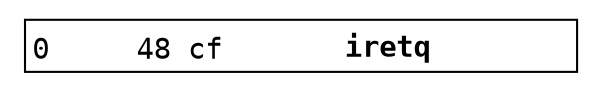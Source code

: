 digraph cfg {
	graph [splines=ortho]
	node [shape=plaintext fontname="monospace"]
	edge [penwidth=2.0]

	"0"[label=<<table border="1" cellborder="0" cellspacing="0"><tr PORT="top"><td></td></tr><tr><td align="left" width="50px">0</td><td align="left" width="100px">48 cf </td><td align="left" width="100px"><font COLOR="black"><b>iretq</b></font></td><td align="left"><font COLOR="black"> </font></td></tr></table>>]

}
